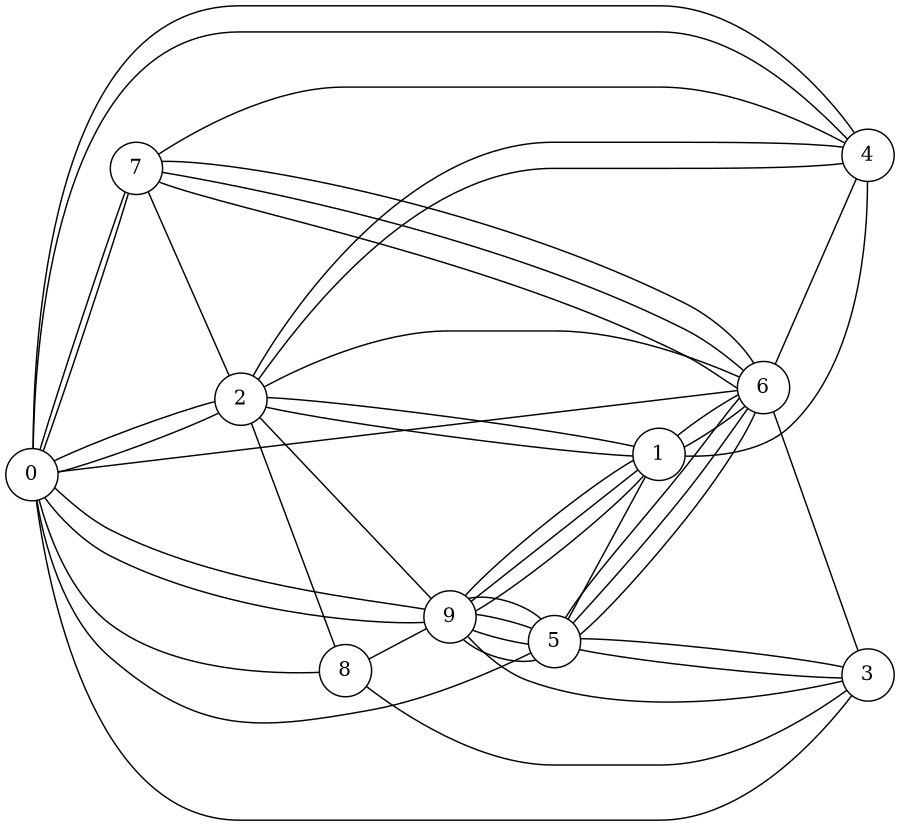 graph unix {
	graph [ dpi = 300 ];
	node [shape=circle];
	size="6,6";
	rankdir="LR";

	"0" -- "7"
	"0" -- "6"
	"0" -- "4"
	"0" -- "3"
	"1" -- "6"
	"1" -- "9"
	"1" -- "9"
	"2" -- "0"
	"2" -- "4"
	"2" -- "1"
	"2" -- "1"
	"2" -- "8"
	"2" -- "4"
	"2" -- "0"
	"2" -- "9"
	"3" -- "5"
	"3" -- "5"
	"4" -- "1"
	"4" -- "7"
	"4" -- "0"
	"5" -- "9"
	"5" -- "6"
	"5" -- "1"
	"5" -- "0"
	"5" -- "9"
	"6" -- "1"
	"6" -- "5"
	"6" -- "7"
	"6" -- "4"
	"6" -- "7"
	"6" -- "5"
	"6" -- "3"
	"6" -- "2"
	"6" -- "7"
	"7" -- "2"
	"7" -- "0"
	"8" -- "0"
	"8" -- "3"
	"8" -- "9"
	"9" -- "5"
	"9" -- "5"
	"9" -- "0"
	"9" -- "1"
	"9" -- "3"
	"9" -- "0"
}

